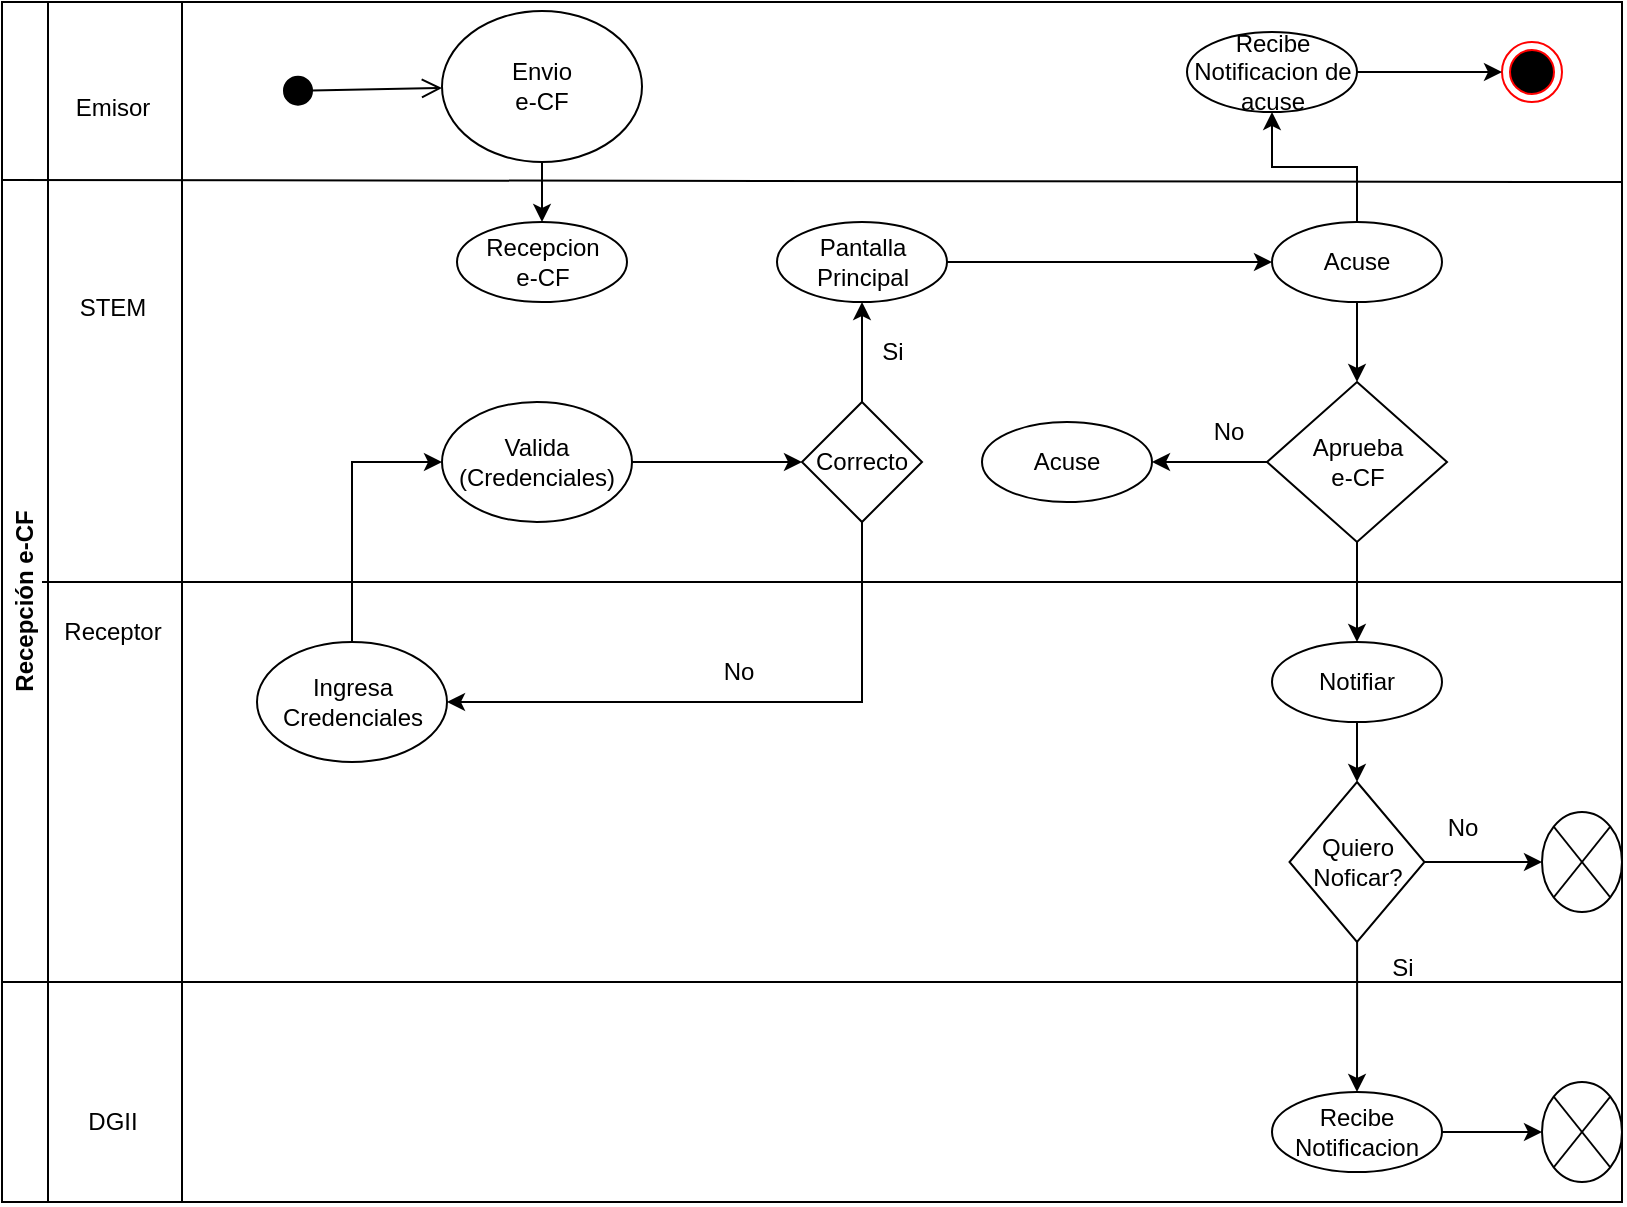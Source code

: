 <mxfile version="23.1.1" type="github">
  <diagram id="kgpKYQtTHZ0yAKxKKP6v" name="Page-1">
    <mxGraphModel dx="878" dy="514" grid="1" gridSize="10" guides="1" tooltips="1" connect="1" arrows="1" fold="1" page="1" pageScale="1" pageWidth="850" pageHeight="1100" math="0" shadow="0">
      <root>
        <mxCell id="0" />
        <mxCell id="1" parent="0" />
        <mxCell id="AM0ow1BMnHBGBbMgDqAt-38" value="Recepción e-CF" style="swimlane;horizontal=0;whiteSpace=wrap;html=1;" parent="1" vertex="1">
          <mxGeometry x="100" y="1070" width="810" height="600" as="geometry" />
        </mxCell>
        <mxCell id="AM0ow1BMnHBGBbMgDqAt-47" value="" style="endArrow=none;html=1;rounded=0;exitX=0;exitY=0.25;exitDx=0;exitDy=0;" parent="AM0ow1BMnHBGBbMgDqAt-38" edge="1">
          <mxGeometry width="50" height="50" relative="1" as="geometry">
            <mxPoint x="20" y="290" as="sourcePoint" />
            <mxPoint x="810" y="290" as="targetPoint" />
          </mxGeometry>
        </mxCell>
        <mxCell id="AM0ow1BMnHBGBbMgDqAt-49" value="" style="endArrow=none;html=1;rounded=0;exitX=0;exitY=0.25;exitDx=0;exitDy=0;" parent="AM0ow1BMnHBGBbMgDqAt-38" edge="1">
          <mxGeometry width="50" height="50" relative="1" as="geometry">
            <mxPoint y="490" as="sourcePoint" />
            <mxPoint x="810" y="490" as="targetPoint" />
          </mxGeometry>
        </mxCell>
        <mxCell id="AM0ow1BMnHBGBbMgDqAt-50" value="Receptor" style="text;html=1;align=center;verticalAlign=middle;resizable=0;points=[];autosize=1;strokeColor=none;fillColor=none;" parent="AM0ow1BMnHBGBbMgDqAt-38" vertex="1">
          <mxGeometry x="20" y="300" width="70" height="30" as="geometry" />
        </mxCell>
        <mxCell id="AM0ow1BMnHBGBbMgDqAt-51" value="DGII" style="text;html=1;align=center;verticalAlign=middle;resizable=0;points=[];autosize=1;strokeColor=none;fillColor=none;" parent="AM0ow1BMnHBGBbMgDqAt-38" vertex="1">
          <mxGeometry x="30" y="545" width="50" height="30" as="geometry" />
        </mxCell>
        <mxCell id="AM0ow1BMnHBGBbMgDqAt-48" value="STEM" style="text;html=1;align=center;verticalAlign=middle;resizable=0;points=[];autosize=1;strokeColor=none;fillColor=none;" parent="AM0ow1BMnHBGBbMgDqAt-38" vertex="1">
          <mxGeometry x="25" y="138" width="60" height="30" as="geometry" />
        </mxCell>
        <mxCell id="AM0ow1BMnHBGBbMgDqAt-46" value="Emisor" style="text;html=1;align=center;verticalAlign=middle;resizable=0;points=[];autosize=1;strokeColor=none;fillColor=none;" parent="AM0ow1BMnHBGBbMgDqAt-38" vertex="1">
          <mxGeometry x="25" y="38" width="60" height="30" as="geometry" />
        </mxCell>
        <mxCell id="AM0ow1BMnHBGBbMgDqAt-54" value="" style="html=1;verticalAlign=bottom;startArrow=circle;startFill=1;endArrow=open;startSize=6;endSize=8;curved=0;rounded=0;" parent="AM0ow1BMnHBGBbMgDqAt-38" target="AM0ow1BMnHBGBbMgDqAt-55" edge="1">
          <mxGeometry width="80" relative="1" as="geometry">
            <mxPoint x="140" y="44.5" as="sourcePoint" />
            <mxPoint x="220" y="44.5" as="targetPoint" />
          </mxGeometry>
        </mxCell>
        <mxCell id="AM0ow1BMnHBGBbMgDqAt-57" style="edgeStyle=orthogonalEdgeStyle;rounded=0;orthogonalLoop=1;jettySize=auto;html=1;" parent="AM0ow1BMnHBGBbMgDqAt-38" source="AM0ow1BMnHBGBbMgDqAt-55" target="AM0ow1BMnHBGBbMgDqAt-56" edge="1">
          <mxGeometry relative="1" as="geometry" />
        </mxCell>
        <mxCell id="AM0ow1BMnHBGBbMgDqAt-55" value="Envio&lt;br&gt;e-CF" style="ellipse;whiteSpace=wrap;html=1;" parent="AM0ow1BMnHBGBbMgDqAt-38" vertex="1">
          <mxGeometry x="220" y="4.5" width="100" height="75.5" as="geometry" />
        </mxCell>
        <mxCell id="AM0ow1BMnHBGBbMgDqAt-56" value="Recepcion&lt;br&gt;e-CF" style="ellipse;whiteSpace=wrap;html=1;" parent="AM0ow1BMnHBGBbMgDqAt-38" vertex="1">
          <mxGeometry x="227.5" y="110" width="85" height="40" as="geometry" />
        </mxCell>
        <mxCell id="AM0ow1BMnHBGBbMgDqAt-62" style="edgeStyle=orthogonalEdgeStyle;rounded=0;orthogonalLoop=1;jettySize=auto;html=1;entryX=0;entryY=0.5;entryDx=0;entryDy=0;" parent="AM0ow1BMnHBGBbMgDqAt-38" source="AM0ow1BMnHBGBbMgDqAt-58" target="AM0ow1BMnHBGBbMgDqAt-61" edge="1">
          <mxGeometry relative="1" as="geometry" />
        </mxCell>
        <mxCell id="AM0ow1BMnHBGBbMgDqAt-58" value="Valida&lt;br&gt;(Credenciales)" style="ellipse;whiteSpace=wrap;html=1;" parent="AM0ow1BMnHBGBbMgDqAt-38" vertex="1">
          <mxGeometry x="220" y="200" width="95" height="60" as="geometry" />
        </mxCell>
        <mxCell id="AM0ow1BMnHBGBbMgDqAt-60" style="edgeStyle=orthogonalEdgeStyle;rounded=0;orthogonalLoop=1;jettySize=auto;html=1;entryX=0;entryY=0.5;entryDx=0;entryDy=0;" parent="AM0ow1BMnHBGBbMgDqAt-38" source="AM0ow1BMnHBGBbMgDqAt-59" target="AM0ow1BMnHBGBbMgDqAt-58" edge="1">
          <mxGeometry relative="1" as="geometry" />
        </mxCell>
        <mxCell id="AM0ow1BMnHBGBbMgDqAt-59" value="Ingresa&lt;br&gt;Credenciales" style="ellipse;whiteSpace=wrap;html=1;" parent="AM0ow1BMnHBGBbMgDqAt-38" vertex="1">
          <mxGeometry x="127.5" y="320" width="95" height="60" as="geometry" />
        </mxCell>
        <mxCell id="AM0ow1BMnHBGBbMgDqAt-65" style="edgeStyle=orthogonalEdgeStyle;rounded=0;orthogonalLoop=1;jettySize=auto;html=1;entryX=0.5;entryY=1;entryDx=0;entryDy=0;" parent="AM0ow1BMnHBGBbMgDqAt-38" source="AM0ow1BMnHBGBbMgDqAt-61" target="AM0ow1BMnHBGBbMgDqAt-64" edge="1">
          <mxGeometry relative="1" as="geometry" />
        </mxCell>
        <mxCell id="AM0ow1BMnHBGBbMgDqAt-67" style="edgeStyle=orthogonalEdgeStyle;rounded=0;orthogonalLoop=1;jettySize=auto;html=1;entryX=1;entryY=0.5;entryDx=0;entryDy=0;" parent="AM0ow1BMnHBGBbMgDqAt-38" source="AM0ow1BMnHBGBbMgDqAt-61" target="AM0ow1BMnHBGBbMgDqAt-59" edge="1">
          <mxGeometry relative="1" as="geometry">
            <Array as="points">
              <mxPoint x="430" y="350" />
            </Array>
          </mxGeometry>
        </mxCell>
        <mxCell id="AM0ow1BMnHBGBbMgDqAt-61" value="Correcto" style="rhombus;whiteSpace=wrap;html=1;" parent="AM0ow1BMnHBGBbMgDqAt-38" vertex="1">
          <mxGeometry x="400" y="200" width="60" height="60" as="geometry" />
        </mxCell>
        <mxCell id="AM0ow1BMnHBGBbMgDqAt-70" style="edgeStyle=orthogonalEdgeStyle;rounded=0;orthogonalLoop=1;jettySize=auto;html=1;entryX=0;entryY=0.5;entryDx=0;entryDy=0;" parent="AM0ow1BMnHBGBbMgDqAt-38" source="AM0ow1BMnHBGBbMgDqAt-64" target="AM0ow1BMnHBGBbMgDqAt-69" edge="1">
          <mxGeometry relative="1" as="geometry" />
        </mxCell>
        <mxCell id="AM0ow1BMnHBGBbMgDqAt-64" value="Pantalla&lt;br&gt;Principal" style="ellipse;whiteSpace=wrap;html=1;" parent="AM0ow1BMnHBGBbMgDqAt-38" vertex="1">
          <mxGeometry x="387.5" y="110" width="85" height="40" as="geometry" />
        </mxCell>
        <mxCell id="AM0ow1BMnHBGBbMgDqAt-72" style="edgeStyle=orthogonalEdgeStyle;rounded=0;orthogonalLoop=1;jettySize=auto;html=1;entryX=0.5;entryY=0;entryDx=0;entryDy=0;" parent="AM0ow1BMnHBGBbMgDqAt-38" source="AM0ow1BMnHBGBbMgDqAt-69" target="AM0ow1BMnHBGBbMgDqAt-71" edge="1">
          <mxGeometry relative="1" as="geometry" />
        </mxCell>
        <mxCell id="7vOD9m9Gg4V_pLVgYohs-5" style="edgeStyle=orthogonalEdgeStyle;rounded=0;orthogonalLoop=1;jettySize=auto;html=1;entryX=0.5;entryY=1;entryDx=0;entryDy=0;" edge="1" parent="AM0ow1BMnHBGBbMgDqAt-38" source="AM0ow1BMnHBGBbMgDqAt-69" target="7vOD9m9Gg4V_pLVgYohs-2">
          <mxGeometry relative="1" as="geometry">
            <mxPoint x="640" y="70" as="targetPoint" />
          </mxGeometry>
        </mxCell>
        <mxCell id="AM0ow1BMnHBGBbMgDqAt-69" value="Acuse" style="ellipse;whiteSpace=wrap;html=1;" parent="AM0ow1BMnHBGBbMgDqAt-38" vertex="1">
          <mxGeometry x="635" y="110" width="85" height="40" as="geometry" />
        </mxCell>
        <mxCell id="AM0ow1BMnHBGBbMgDqAt-74" style="edgeStyle=orthogonalEdgeStyle;rounded=0;orthogonalLoop=1;jettySize=auto;html=1;entryX=1;entryY=0.5;entryDx=0;entryDy=0;" parent="AM0ow1BMnHBGBbMgDqAt-38" source="AM0ow1BMnHBGBbMgDqAt-71" target="AM0ow1BMnHBGBbMgDqAt-73" edge="1">
          <mxGeometry relative="1" as="geometry" />
        </mxCell>
        <mxCell id="AM0ow1BMnHBGBbMgDqAt-82" style="edgeStyle=orthogonalEdgeStyle;rounded=0;orthogonalLoop=1;jettySize=auto;html=1;entryX=0.5;entryY=0;entryDx=0;entryDy=0;" parent="AM0ow1BMnHBGBbMgDqAt-38" source="AM0ow1BMnHBGBbMgDqAt-71" target="AM0ow1BMnHBGBbMgDqAt-76" edge="1">
          <mxGeometry relative="1" as="geometry" />
        </mxCell>
        <mxCell id="AM0ow1BMnHBGBbMgDqAt-71" value="Aprueba&lt;br&gt;e-CF" style="rhombus;whiteSpace=wrap;html=1;" parent="AM0ow1BMnHBGBbMgDqAt-38" vertex="1">
          <mxGeometry x="632.5" y="190" width="90" height="80" as="geometry" />
        </mxCell>
        <mxCell id="AM0ow1BMnHBGBbMgDqAt-73" value="Acuse" style="ellipse;whiteSpace=wrap;html=1;" parent="AM0ow1BMnHBGBbMgDqAt-38" vertex="1">
          <mxGeometry x="490" y="210" width="85" height="40" as="geometry" />
        </mxCell>
        <mxCell id="AM0ow1BMnHBGBbMgDqAt-83" style="edgeStyle=orthogonalEdgeStyle;rounded=0;orthogonalLoop=1;jettySize=auto;html=1;entryX=0.5;entryY=0;entryDx=0;entryDy=0;" parent="AM0ow1BMnHBGBbMgDqAt-38" source="AM0ow1BMnHBGBbMgDqAt-76" target="AM0ow1BMnHBGBbMgDqAt-81" edge="1">
          <mxGeometry relative="1" as="geometry" />
        </mxCell>
        <mxCell id="AM0ow1BMnHBGBbMgDqAt-76" value="Notifiar" style="ellipse;whiteSpace=wrap;html=1;" parent="AM0ow1BMnHBGBbMgDqAt-38" vertex="1">
          <mxGeometry x="635" y="320" width="85" height="40" as="geometry" />
        </mxCell>
        <mxCell id="AM0ow1BMnHBGBbMgDqAt-45" value="" style="endArrow=none;html=1;rounded=0;exitX=0;exitY=0.25;exitDx=0;exitDy=0;" parent="AM0ow1BMnHBGBbMgDqAt-38" edge="1">
          <mxGeometry width="50" height="50" relative="1" as="geometry">
            <mxPoint y="89" as="sourcePoint" />
            <mxPoint x="810" y="90" as="targetPoint" />
          </mxGeometry>
        </mxCell>
        <mxCell id="AM0ow1BMnHBGBbMgDqAt-77" value="Recibe&lt;br&gt;Notificacion" style="ellipse;whiteSpace=wrap;html=1;" parent="AM0ow1BMnHBGBbMgDqAt-38" vertex="1">
          <mxGeometry x="635" y="545" width="85" height="40" as="geometry" />
        </mxCell>
        <mxCell id="AM0ow1BMnHBGBbMgDqAt-84" style="edgeStyle=orthogonalEdgeStyle;rounded=0;orthogonalLoop=1;jettySize=auto;html=1;entryX=0.5;entryY=0;entryDx=0;entryDy=0;" parent="AM0ow1BMnHBGBbMgDqAt-38" source="AM0ow1BMnHBGBbMgDqAt-81" target="AM0ow1BMnHBGBbMgDqAt-77" edge="1">
          <mxGeometry relative="1" as="geometry" />
        </mxCell>
        <mxCell id="AM0ow1BMnHBGBbMgDqAt-81" value="Quiero&lt;br&gt;Noficar?" style="rhombus;whiteSpace=wrap;html=1;" parent="AM0ow1BMnHBGBbMgDqAt-38" vertex="1">
          <mxGeometry x="643.75" y="390" width="67.5" height="80" as="geometry" />
        </mxCell>
        <mxCell id="AM0ow1BMnHBGBbMgDqAt-66" value="Si" style="text;html=1;align=center;verticalAlign=middle;resizable=0;points=[];autosize=1;strokeColor=none;fillColor=none;" parent="AM0ow1BMnHBGBbMgDqAt-38" vertex="1">
          <mxGeometry x="430" y="160" width="30" height="30" as="geometry" />
        </mxCell>
        <mxCell id="AM0ow1BMnHBGBbMgDqAt-68" value="No" style="text;html=1;align=center;verticalAlign=middle;resizable=0;points=[];autosize=1;strokeColor=none;fillColor=none;" parent="AM0ow1BMnHBGBbMgDqAt-38" vertex="1">
          <mxGeometry x="347.5" y="320" width="40" height="30" as="geometry" />
        </mxCell>
        <mxCell id="AM0ow1BMnHBGBbMgDqAt-75" value="No" style="text;html=1;align=center;verticalAlign=middle;resizable=0;points=[];autosize=1;strokeColor=none;fillColor=none;" parent="AM0ow1BMnHBGBbMgDqAt-38" vertex="1">
          <mxGeometry x="592.5" y="200" width="40" height="30" as="geometry" />
        </mxCell>
        <mxCell id="AM0ow1BMnHBGBbMgDqAt-87" value="No" style="text;html=1;align=center;verticalAlign=middle;resizable=0;points=[];autosize=1;strokeColor=none;fillColor=none;" parent="AM0ow1BMnHBGBbMgDqAt-38" vertex="1">
          <mxGeometry x="710" y="398" width="40" height="30" as="geometry" />
        </mxCell>
        <mxCell id="7vOD9m9Gg4V_pLVgYohs-2" value="Recibe Notificacion de acuse" style="ellipse;whiteSpace=wrap;html=1;" vertex="1" parent="AM0ow1BMnHBGBbMgDqAt-38">
          <mxGeometry x="592.5" y="15" width="85" height="40" as="geometry" />
        </mxCell>
        <mxCell id="7vOD9m9Gg4V_pLVgYohs-3" value="" style="ellipse;html=1;shape=endState;fillColor=#000000;strokeColor=#ff0000;" vertex="1" parent="AM0ow1BMnHBGBbMgDqAt-38">
          <mxGeometry x="750" y="20" width="30" height="30" as="geometry" />
        </mxCell>
        <mxCell id="7vOD9m9Gg4V_pLVgYohs-4" style="edgeStyle=orthogonalEdgeStyle;rounded=0;orthogonalLoop=1;jettySize=auto;html=1;" edge="1" parent="AM0ow1BMnHBGBbMgDqAt-38" source="7vOD9m9Gg4V_pLVgYohs-2" target="7vOD9m9Gg4V_pLVgYohs-3">
          <mxGeometry relative="1" as="geometry" />
        </mxCell>
        <mxCell id="7vOD9m9Gg4V_pLVgYohs-1" value="" style="shape=sumEllipse;perimeter=ellipsePerimeter;whiteSpace=wrap;html=1;backgroundOutline=1;" vertex="1" parent="AM0ow1BMnHBGBbMgDqAt-38">
          <mxGeometry x="770" y="405" width="40" height="50" as="geometry" />
        </mxCell>
        <mxCell id="AM0ow1BMnHBGBbMgDqAt-86" style="edgeStyle=orthogonalEdgeStyle;rounded=0;orthogonalLoop=1;jettySize=auto;html=1;entryX=0;entryY=0.5;entryDx=0;entryDy=0;" parent="AM0ow1BMnHBGBbMgDqAt-38" source="AM0ow1BMnHBGBbMgDqAt-81" target="7vOD9m9Gg4V_pLVgYohs-1" edge="1">
          <mxGeometry relative="1" as="geometry">
            <mxPoint x="770" y="430" as="targetPoint" />
          </mxGeometry>
        </mxCell>
        <mxCell id="7vOD9m9Gg4V_pLVgYohs-6" value="" style="shape=sumEllipse;perimeter=ellipsePerimeter;whiteSpace=wrap;html=1;backgroundOutline=1;" vertex="1" parent="AM0ow1BMnHBGBbMgDqAt-38">
          <mxGeometry x="770" y="540" width="40" height="50" as="geometry" />
        </mxCell>
        <mxCell id="AM0ow1BMnHBGBbMgDqAt-79" style="edgeStyle=orthogonalEdgeStyle;rounded=0;orthogonalLoop=1;jettySize=auto;html=1;entryX=0;entryY=0.5;entryDx=0;entryDy=0;" parent="AM0ow1BMnHBGBbMgDqAt-38" source="AM0ow1BMnHBGBbMgDqAt-77" target="7vOD9m9Gg4V_pLVgYohs-6" edge="1">
          <mxGeometry relative="1" as="geometry">
            <mxPoint x="770" y="565" as="targetPoint" />
          </mxGeometry>
        </mxCell>
        <mxCell id="AM0ow1BMnHBGBbMgDqAt-43" value="" style="endArrow=none;html=1;rounded=0;" parent="1" edge="1">
          <mxGeometry width="50" height="50" relative="1" as="geometry">
            <mxPoint x="190" y="1670" as="sourcePoint" />
            <mxPoint x="190" y="1070" as="targetPoint" />
            <Array as="points">
              <mxPoint x="190" y="1250" />
            </Array>
          </mxGeometry>
        </mxCell>
        <mxCell id="AM0ow1BMnHBGBbMgDqAt-89" value="Si" style="text;html=1;align=center;verticalAlign=middle;resizable=0;points=[];autosize=1;strokeColor=none;fillColor=none;" parent="1" vertex="1">
          <mxGeometry x="785" y="1538" width="30" height="30" as="geometry" />
        </mxCell>
      </root>
    </mxGraphModel>
  </diagram>
</mxfile>
